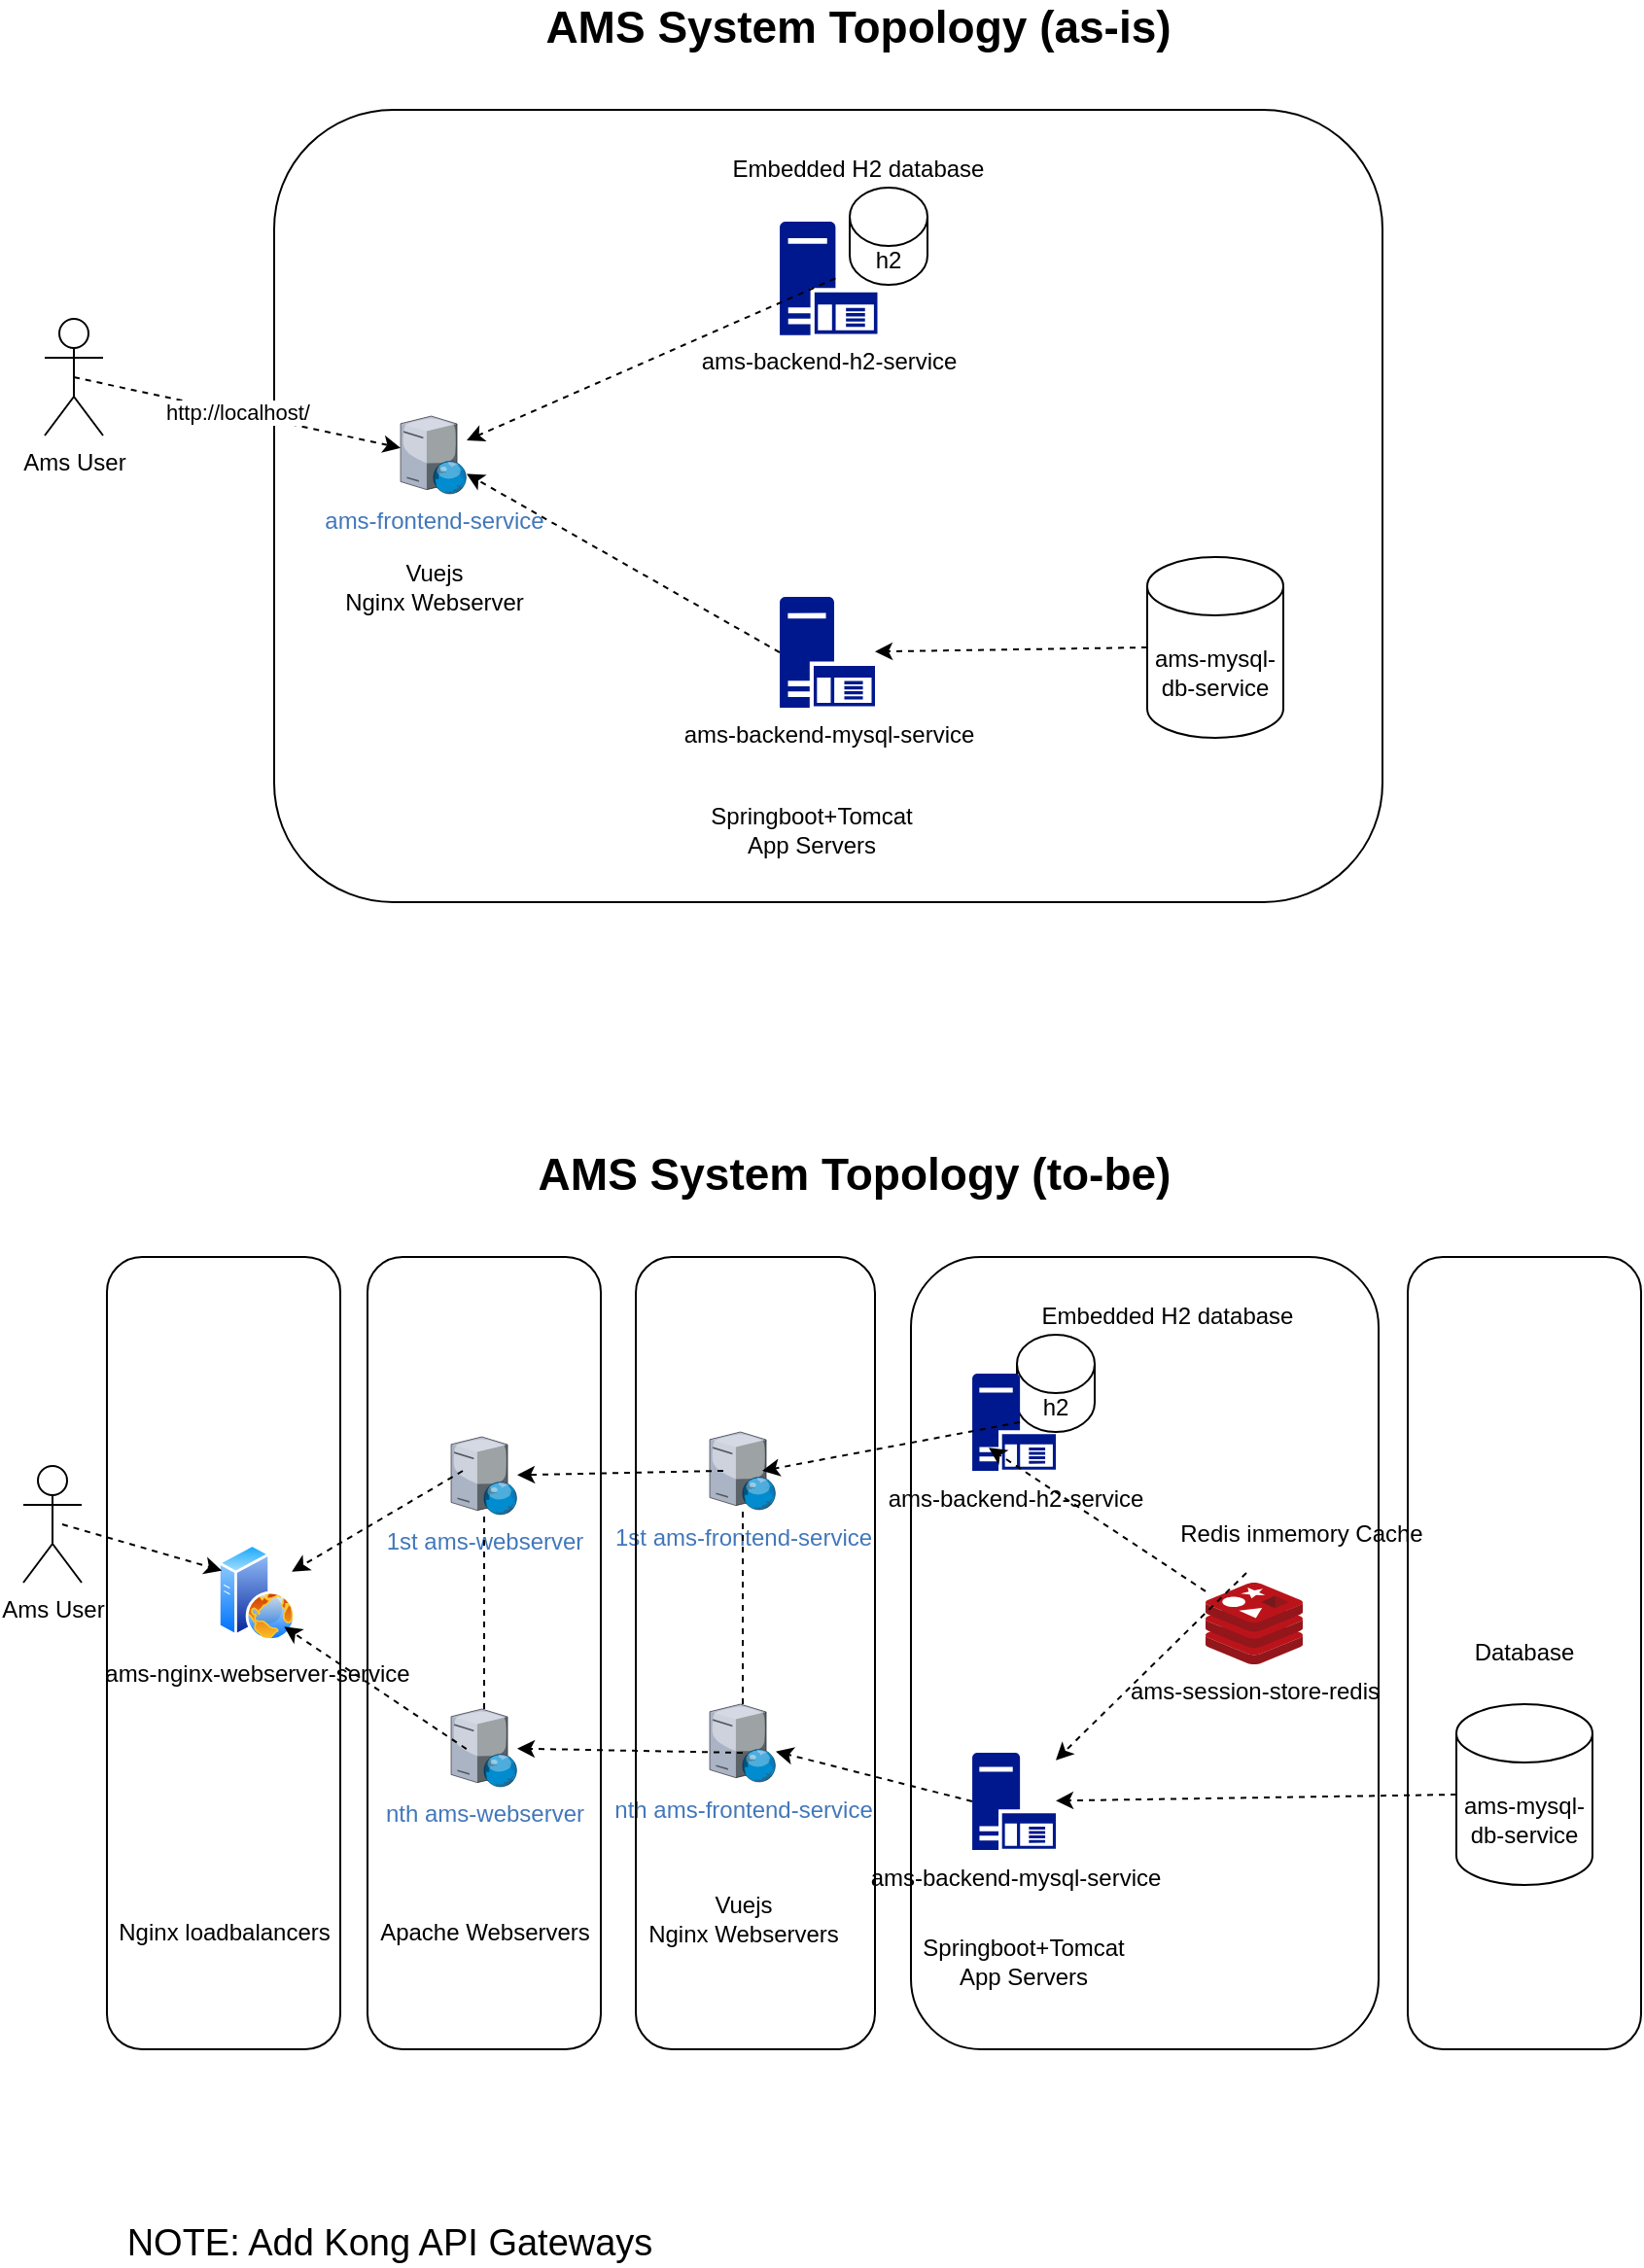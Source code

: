 <mxfile version="16.0.0" type="device"><diagram id="DQh0LPGnIPUY9xnXn4hY" name="Page-1"><mxGraphModel dx="1146" dy="685" grid="1" gridSize="10" guides="1" tooltips="1" connect="1" arrows="1" fold="1" page="1" pageScale="1" pageWidth="850" pageHeight="1100" math="0" shadow="0"><root><mxCell id="0"/><mxCell id="1" parent="0"/><mxCell id="UDSC1BGY336NgjErXrn1-33" value="Database" style="rounded=1;whiteSpace=wrap;html=1;labelBackgroundColor=none;fontColor=#000000;fillColor=none;" parent="1" vertex="1"><mxGeometry x="723" y="682.5" width="120" height="407.5" as="geometry"/></mxCell><mxCell id="_ptRA-MF1Wjqiou2ntBb-53" value="" style="rounded=1;whiteSpace=wrap;html=1;labelBackgroundColor=none;fontColor=#000000;fillColor=none;" parent="1" vertex="1"><mxGeometry x="140" y="92.5" width="570" height="407.5" as="geometry"/></mxCell><mxCell id="_ptRA-MF1Wjqiou2ntBb-16" value="h2" style="shape=cylinder3;whiteSpace=wrap;html=1;boundedLbl=1;backgroundOutline=1;size=15;labelBackgroundColor=none;fontColor=#000000;" parent="1" vertex="1"><mxGeometry x="436" y="132.5" width="40" height="50" as="geometry"/></mxCell><mxCell id="_ptRA-MF1Wjqiou2ntBb-18" value="ams-mysql-db-service" style="shape=cylinder3;whiteSpace=wrap;html=1;boundedLbl=1;backgroundOutline=1;size=15;labelBackgroundColor=none;fontColor=#000000;" parent="1" vertex="1"><mxGeometry x="589" y="322.5" width="70" height="93" as="geometry"/></mxCell><mxCell id="_ptRA-MF1Wjqiou2ntBb-22" value="&lt;span&gt;ams-backend-h2-service&lt;/span&gt;" style="sketch=0;aspect=fixed;pointerEvents=1;shadow=0;dashed=0;html=1;strokeColor=none;labelPosition=center;verticalLabelPosition=bottom;verticalAlign=top;align=center;fillColor=#00188D;shape=mxgraph.mscae.enterprise.application_server;labelBackgroundColor=none;fontColor=#000000;" parent="1" vertex="1"><mxGeometry x="400" y="150" width="50.25" height="58.43" as="geometry"/></mxCell><mxCell id="_ptRA-MF1Wjqiou2ntBb-25" value="&lt;span&gt;ams-backend-mysql-service&lt;/span&gt;" style="sketch=0;aspect=fixed;pointerEvents=1;shadow=0;dashed=0;html=1;strokeColor=none;labelPosition=center;verticalLabelPosition=bottom;verticalAlign=top;align=center;fillColor=#00188D;shape=mxgraph.mscae.enterprise.application_server;labelBackgroundColor=none;fontColor=#000000;" parent="1" vertex="1"><mxGeometry x="400" y="343.02" width="49" height="56.98" as="geometry"/></mxCell><mxCell id="_ptRA-MF1Wjqiou2ntBb-28" value="&lt;span style=&quot;color: rgb(66 , 119 , 187) ; background-color: rgb(255 , 255 , 255)&quot;&gt;ams-frontend-service&lt;/span&gt;" style="verticalLabelPosition=bottom;sketch=0;aspect=fixed;html=1;verticalAlign=top;strokeColor=none;align=center;outlineConnect=0;shape=mxgraph.citrix.web_server;labelBackgroundColor=none;fontColor=#000000;" parent="1" vertex="1"><mxGeometry x="205" y="250" width="34" height="40" as="geometry"/></mxCell><mxCell id="_ptRA-MF1Wjqiou2ntBb-31" value="" style="endArrow=classic;html=1;rounded=0;dashed=1;fontColor=#000000;exitX=0;exitY=0.5;exitDx=0;exitDy=0;exitPerimeter=0;" parent="1" source="_ptRA-MF1Wjqiou2ntBb-18" target="_ptRA-MF1Wjqiou2ntBb-25" edge="1"><mxGeometry width="50" height="50" relative="1" as="geometry"><mxPoint x="550" y="371.5" as="sourcePoint"/><mxPoint x="597" y="275" as="targetPoint"/></mxGeometry></mxCell><mxCell id="_ptRA-MF1Wjqiou2ntBb-32" value="" style="endArrow=classic;html=1;rounded=0;dashed=1;fontColor=#000000;exitX=0;exitY=0.5;exitDx=0;exitDy=0;exitPerimeter=0;" parent="1" source="_ptRA-MF1Wjqiou2ntBb-25" target="_ptRA-MF1Wjqiou2ntBb-28" edge="1"><mxGeometry width="50" height="50" relative="1" as="geometry"><mxPoint x="337" y="370" as="sourcePoint"/><mxPoint x="239" y="346.822" as="targetPoint"/></mxGeometry></mxCell><mxCell id="_ptRA-MF1Wjqiou2ntBb-33" value="" style="endArrow=classic;html=1;rounded=0;dashed=1;fontColor=#000000;exitX=0.57;exitY=0.5;exitDx=0;exitDy=0;exitPerimeter=0;" parent="1" source="_ptRA-MF1Wjqiou2ntBb-22" target="_ptRA-MF1Wjqiou2ntBb-28" edge="1"><mxGeometry width="50" height="50" relative="1" as="geometry"><mxPoint x="372" y="180" as="sourcePoint"/><mxPoint x="232" y="202.5" as="targetPoint"/></mxGeometry></mxCell><mxCell id="_ptRA-MF1Wjqiou2ntBb-38" value="Ams User" style="shape=umlActor;verticalLabelPosition=bottom;verticalAlign=top;html=1;outlineConnect=0;labelBackgroundColor=none;fontColor=#000000;" parent="1" vertex="1"><mxGeometry x="22" y="200" width="30" height="60" as="geometry"/></mxCell><mxCell id="_ptRA-MF1Wjqiou2ntBb-39" value="http://localhost/" style="endArrow=classic;html=1;rounded=0;dashed=1;fontColor=#000000;exitX=0.5;exitY=0.5;exitDx=0;exitDy=0;exitPerimeter=0;" parent="1" source="_ptRA-MF1Wjqiou2ntBb-38" target="_ptRA-MF1Wjqiou2ntBb-28" edge="1"><mxGeometry width="50" height="50" relative="1" as="geometry"><mxPoint x="33" y="230" as="sourcePoint"/><mxPoint x="114.97" y="254.182" as="targetPoint"/></mxGeometry></mxCell><mxCell id="_ptRA-MF1Wjqiou2ntBb-46" value="Springboot+Tomcat &lt;br&gt;App Servers" style="text;html=1;align=center;verticalAlign=middle;resizable=0;points=[];autosize=1;strokeColor=none;fillColor=none;fontColor=#000000;" parent="1" vertex="1"><mxGeometry x="356" y="448" width="120" height="30" as="geometry"/></mxCell><mxCell id="_ptRA-MF1Wjqiou2ntBb-49" value="Vuejs &lt;br&gt;Nginx Webserver" style="text;html=1;align=center;verticalAlign=middle;resizable=0;points=[];autosize=1;strokeColor=none;fillColor=none;fontColor=#000000;" parent="1" vertex="1"><mxGeometry x="167" y="322.5" width="110" height="30" as="geometry"/></mxCell><mxCell id="_ptRA-MF1Wjqiou2ntBb-56" value="&lt;font style=&quot;font-size: 23px&quot;&gt;&lt;b&gt;AMS System Topology (as-is)&lt;/b&gt;&lt;/font&gt;" style="text;html=1;align=center;verticalAlign=middle;resizable=0;points=[];autosize=1;strokeColor=none;fillColor=none;fontColor=#000000;strokeWidth=0;" parent="1" vertex="1"><mxGeometry x="270" y="40" width="340" height="20" as="geometry"/></mxCell><mxCell id="QzezMEQJTCnUIoxT2NiC-1" value="Embedded H2 database" style="text;html=1;align=center;verticalAlign=middle;resizable=0;points=[];autosize=1;strokeColor=none;fillColor=none;" parent="1" vertex="1"><mxGeometry x="370" y="112.5" width="140" height="20" as="geometry"/></mxCell><mxCell id="UDSC1BGY336NgjErXrn1-1" value="" style="rounded=1;whiteSpace=wrap;html=1;labelBackgroundColor=none;fontColor=#000000;fillColor=none;" parent="1" vertex="1"><mxGeometry x="467.5" y="682.5" width="240.5" height="407.5" as="geometry"/></mxCell><mxCell id="UDSC1BGY336NgjErXrn1-2" value="ams-nginx-webserver-service" style="aspect=fixed;perimeter=ellipsePerimeter;html=1;align=center;shadow=0;dashed=0;spacingTop=3;image;image=img/lib/active_directory/web_server.svg;" parent="1" vertex="1"><mxGeometry x="111" y="830" width="40" height="50" as="geometry"/></mxCell><mxCell id="UDSC1BGY336NgjErXrn1-3" value="&lt;span style=&quot;color: rgb(66 , 119 , 187) ; background-color: rgb(255 , 255 , 255)&quot;&gt;1st ams-webserver&lt;/span&gt;" style="verticalLabelPosition=bottom;sketch=0;aspect=fixed;html=1;verticalAlign=top;strokeColor=none;align=center;outlineConnect=0;shape=mxgraph.citrix.web_server;labelBackgroundColor=none;fontColor=#000000;" parent="1" vertex="1"><mxGeometry x="231" y="775" width="34" height="40" as="geometry"/></mxCell><mxCell id="UDSC1BGY336NgjErXrn1-4" value="&lt;span style=&quot;color: rgb(66 , 119 , 187) ; background-color: rgb(255 , 255 , 255)&quot;&gt;nth ams-webserver&lt;/span&gt;" style="verticalLabelPosition=bottom;sketch=0;aspect=fixed;html=1;verticalAlign=top;strokeColor=none;align=center;outlineConnect=0;shape=mxgraph.citrix.web_server;labelBackgroundColor=none;fontColor=#000000;" parent="1" vertex="1"><mxGeometry x="231" y="915" width="34" height="40" as="geometry"/></mxCell><mxCell id="UDSC1BGY336NgjErXrn1-5" value="ams-session-store-redis" style="sketch=0;aspect=fixed;html=1;points=[];align=center;image;fontSize=12;image=img/lib/mscae/Cache_Redis_Product.svg;labelBackgroundColor=none;fontColor=#000000;" parent="1" vertex="1"><mxGeometry x="619" y="850" width="50" height="42" as="geometry"/></mxCell><mxCell id="UDSC1BGY336NgjErXrn1-6" value="h2" style="shape=cylinder3;whiteSpace=wrap;html=1;boundedLbl=1;backgroundOutline=1;size=15;labelBackgroundColor=none;fontColor=#000000;" parent="1" vertex="1"><mxGeometry x="522" y="722.5" width="40" height="50" as="geometry"/></mxCell><mxCell id="UDSC1BGY336NgjErXrn1-7" value="ams-mysql-db-service" style="shape=cylinder3;whiteSpace=wrap;html=1;boundedLbl=1;backgroundOutline=1;size=15;labelBackgroundColor=none;fontColor=#000000;" parent="1" vertex="1"><mxGeometry x="748" y="912.5" width="70" height="93" as="geometry"/></mxCell><mxCell id="UDSC1BGY336NgjErXrn1-8" value="" style="endArrow=none;dashed=1;html=1;rounded=0;fontColor=#000000;" parent="1" source="UDSC1BGY336NgjErXrn1-4" target="UDSC1BGY336NgjErXrn1-3" edge="1"><mxGeometry width="50" height="50" relative="1" as="geometry"><mxPoint x="191" y="865" as="sourcePoint"/><mxPoint x="241" y="815" as="targetPoint"/></mxGeometry></mxCell><mxCell id="UDSC1BGY336NgjErXrn1-9" value="&lt;span&gt;ams-backend-h2-service&lt;/span&gt;" style="sketch=0;aspect=fixed;pointerEvents=1;shadow=0;dashed=0;html=1;strokeColor=none;labelPosition=center;verticalLabelPosition=bottom;verticalAlign=top;align=center;fillColor=#00188D;shape=mxgraph.mscae.enterprise.application_server;labelBackgroundColor=none;fontColor=#000000;" parent="1" vertex="1"><mxGeometry x="499" y="742.5" width="43" height="50" as="geometry"/></mxCell><mxCell id="UDSC1BGY336NgjErXrn1-10" value="&lt;span&gt;ams-backend-mysql-service&lt;/span&gt;" style="sketch=0;aspect=fixed;pointerEvents=1;shadow=0;dashed=0;html=1;strokeColor=none;labelPosition=center;verticalLabelPosition=bottom;verticalAlign=top;align=center;fillColor=#00188D;shape=mxgraph.mscae.enterprise.application_server;labelBackgroundColor=none;fontColor=#000000;" parent="1" vertex="1"><mxGeometry x="499" y="937.5" width="43" height="50" as="geometry"/></mxCell><mxCell id="UDSC1BGY336NgjErXrn1-11" value="&lt;span style=&quot;color: rgb(66 , 119 , 187) ; background-color: rgb(255 , 255 , 255)&quot;&gt;1st ams-frontend-service&lt;/span&gt;" style="verticalLabelPosition=bottom;sketch=0;aspect=fixed;html=1;verticalAlign=top;strokeColor=none;align=center;outlineConnect=0;shape=mxgraph.citrix.web_server;labelBackgroundColor=none;fontColor=#000000;" parent="1" vertex="1"><mxGeometry x="364" y="772.5" width="34" height="40" as="geometry"/></mxCell><mxCell id="UDSC1BGY336NgjErXrn1-12" value="&lt;span style=&quot;color: rgb(66 , 119 , 187) ; background-color: rgb(255 , 255 , 255)&quot;&gt;nth ams-frontend-service&lt;/span&gt;" style="verticalLabelPosition=bottom;sketch=0;aspect=fixed;html=1;verticalAlign=top;strokeColor=none;align=center;outlineConnect=0;shape=mxgraph.citrix.web_server;labelBackgroundColor=none;fontColor=#000000;" parent="1" vertex="1"><mxGeometry x="364" y="912.5" width="34" height="40" as="geometry"/></mxCell><mxCell id="UDSC1BGY336NgjErXrn1-13" value="" style="endArrow=none;dashed=1;html=1;rounded=0;fontColor=#000000;" parent="1" source="UDSC1BGY336NgjErXrn1-12" target="UDSC1BGY336NgjErXrn1-11" edge="1"><mxGeometry width="50" height="50" relative="1" as="geometry"><mxPoint x="331" y="865" as="sourcePoint"/><mxPoint x="381" y="815" as="targetPoint"/></mxGeometry></mxCell><mxCell id="UDSC1BGY336NgjErXrn1-14" value="" style="endArrow=classic;html=1;rounded=0;dashed=1;fontColor=#000000;exitX=0;exitY=0.5;exitDx=0;exitDy=0;exitPerimeter=0;" parent="1" source="UDSC1BGY336NgjErXrn1-7" target="UDSC1BGY336NgjErXrn1-10" edge="1"><mxGeometry width="50" height="50" relative="1" as="geometry"><mxPoint x="709" y="961.5" as="sourcePoint"/><mxPoint x="756" y="865" as="targetPoint"/></mxGeometry></mxCell><mxCell id="UDSC1BGY336NgjErXrn1-15" value="" style="endArrow=classic;html=1;rounded=0;dashed=1;fontColor=#000000;exitX=0;exitY=0.5;exitDx=0;exitDy=0;exitPerimeter=0;" parent="1" source="UDSC1BGY336NgjErXrn1-10" target="UDSC1BGY336NgjErXrn1-12" edge="1"><mxGeometry width="50" height="50" relative="1" as="geometry"><mxPoint x="496" y="960" as="sourcePoint"/><mxPoint x="476" y="930" as="targetPoint"/></mxGeometry></mxCell><mxCell id="UDSC1BGY336NgjErXrn1-16" value="" style="endArrow=classic;html=1;rounded=0;dashed=1;fontColor=#000000;exitX=0.57;exitY=0.5;exitDx=0;exitDy=0;exitPerimeter=0;" parent="1" source="UDSC1BGY336NgjErXrn1-9" edge="1"><mxGeometry width="50" height="50" relative="1" as="geometry"><mxPoint x="531" y="770" as="sourcePoint"/><mxPoint x="391" y="792.5" as="targetPoint"/></mxGeometry></mxCell><mxCell id="UDSC1BGY336NgjErXrn1-17" value="" style="endArrow=classic;html=1;rounded=0;dashed=1;fontColor=#000000;exitX=0;exitY=0.5;exitDx=0;exitDy=0;exitPerimeter=0;" parent="1" target="UDSC1BGY336NgjErXrn1-3" edge="1"><mxGeometry width="50" height="50" relative="1" as="geometry"><mxPoint x="371" y="792.5" as="sourcePoint"/><mxPoint x="241" y="760" as="targetPoint"/></mxGeometry></mxCell><mxCell id="UDSC1BGY336NgjErXrn1-18" value="" style="endArrow=classic;html=1;rounded=0;dashed=1;fontColor=#000000;exitX=0;exitY=0.5;exitDx=0;exitDy=0;exitPerimeter=0;" parent="1" target="UDSC1BGY336NgjErXrn1-4" edge="1"><mxGeometry width="50" height="50" relative="1" as="geometry"><mxPoint x="381" y="937.5" as="sourcePoint"/><mxPoint x="251" y="905" as="targetPoint"/></mxGeometry></mxCell><mxCell id="UDSC1BGY336NgjErXrn1-19" value="" style="endArrow=classic;html=1;rounded=0;dashed=1;fontColor=#000000;exitX=0;exitY=0.5;exitDx=0;exitDy=0;exitPerimeter=0;" parent="1" target="UDSC1BGY336NgjErXrn1-2" edge="1"><mxGeometry width="50" height="50" relative="1" as="geometry"><mxPoint x="237" y="792.5" as="sourcePoint"/><mxPoint x="131" y="794.654" as="targetPoint"/></mxGeometry></mxCell><mxCell id="UDSC1BGY336NgjErXrn1-20" value="" style="endArrow=classic;html=1;rounded=0;dashed=1;fontColor=#000000;exitX=0;exitY=0.5;exitDx=0;exitDy=0;exitPerimeter=0;entryX=1;entryY=1;entryDx=0;entryDy=0;" parent="1" target="UDSC1BGY336NgjErXrn1-2" edge="1"><mxGeometry width="50" height="50" relative="1" as="geometry"><mxPoint x="238.89" y="935.55" as="sourcePoint"/><mxPoint x="151.005" y="987.454" as="targetPoint"/></mxGeometry></mxCell><mxCell id="UDSC1BGY336NgjErXrn1-21" value="Ams User" style="shape=umlActor;verticalLabelPosition=bottom;verticalAlign=top;html=1;outlineConnect=0;labelBackgroundColor=none;fontColor=#000000;" parent="1" vertex="1"><mxGeometry x="11" y="790" width="30" height="60" as="geometry"/></mxCell><mxCell id="UDSC1BGY336NgjErXrn1-22" value="" style="endArrow=classic;html=1;rounded=0;dashed=1;fontColor=#000000;entryX=0;entryY=0.25;entryDx=0;entryDy=0;" parent="1" target="UDSC1BGY336NgjErXrn1-2" edge="1"><mxGeometry width="50" height="50" relative="1" as="geometry"><mxPoint x="31" y="820" as="sourcePoint"/><mxPoint x="81" y="770" as="targetPoint"/></mxGeometry></mxCell><mxCell id="UDSC1BGY336NgjErXrn1-23" value="" style="endArrow=classic;html=1;rounded=0;dashed=1;fontColor=#000000;exitX=0.42;exitY=-0.119;exitDx=0;exitDy=0;exitPerimeter=0;" parent="1" source="UDSC1BGY336NgjErXrn1-5" target="UDSC1BGY336NgjErXrn1-10" edge="1"><mxGeometry width="50" height="50" relative="1" as="geometry"><mxPoint x="332" y="987.5" as="sourcePoint"/><mxPoint x="382" y="937.5" as="targetPoint"/></mxGeometry></mxCell><mxCell id="UDSC1BGY336NgjErXrn1-24" value="" style="endArrow=classic;html=1;rounded=0;dashed=1;fontColor=#000000;entryX=0.198;entryY=0.762;entryDx=0;entryDy=0;entryPerimeter=0;" parent="1" source="UDSC1BGY336NgjErXrn1-5" target="UDSC1BGY336NgjErXrn1-9" edge="1"><mxGeometry width="50" height="50" relative="1" as="geometry"><mxPoint x="383" y="1055.002" as="sourcePoint"/><mxPoint x="392" y="947.5" as="targetPoint"/></mxGeometry></mxCell><mxCell id="UDSC1BGY336NgjErXrn1-25" value="Apache Webservers" style="text;html=1;align=center;verticalAlign=middle;resizable=0;points=[];autosize=1;strokeColor=none;fillColor=none;fontColor=#000000;" parent="1" vertex="1"><mxGeometry x="188" y="1020" width="120" height="20" as="geometry"/></mxCell><mxCell id="UDSC1BGY336NgjErXrn1-26" value="Nginx loadbalancers" style="text;html=1;align=center;verticalAlign=middle;resizable=0;points=[];autosize=1;strokeColor=none;fillColor=none;fontColor=#000000;" parent="1" vertex="1"><mxGeometry x="54" y="1020" width="120" height="20" as="geometry"/></mxCell><mxCell id="UDSC1BGY336NgjErXrn1-27" value="Springboot+Tomcat &lt;br&gt;App Servers" style="text;html=1;align=center;verticalAlign=middle;resizable=0;points=[];autosize=1;strokeColor=none;fillColor=none;fontColor=#000000;" parent="1" vertex="1"><mxGeometry x="464.5" y="1030" width="120" height="30" as="geometry"/></mxCell><mxCell id="UDSC1BGY336NgjErXrn1-28" value="Redis inmemory Cache" style="text;html=1;align=center;verticalAlign=middle;resizable=0;points=[];autosize=1;strokeColor=none;fillColor=none;fontColor=#000000;" parent="1" vertex="1"><mxGeometry x="598" y="815" width="140" height="20" as="geometry"/></mxCell><mxCell id="UDSC1BGY336NgjErXrn1-29" value="Vuejs &lt;br&gt;Nginx Webservers" style="text;html=1;align=center;verticalAlign=middle;resizable=0;points=[];autosize=1;strokeColor=none;fillColor=none;fontColor=#000000;" parent="1" vertex="1"><mxGeometry x="326" y="1008" width="110" height="30" as="geometry"/></mxCell><mxCell id="UDSC1BGY336NgjErXrn1-30" value="" style="rounded=1;whiteSpace=wrap;html=1;labelBackgroundColor=none;fontColor=#000000;fillColor=none;" parent="1" vertex="1"><mxGeometry x="54" y="682.5" width="120" height="407.5" as="geometry"/></mxCell><mxCell id="UDSC1BGY336NgjErXrn1-31" value="" style="rounded=1;whiteSpace=wrap;html=1;labelBackgroundColor=none;fontColor=#000000;fillColor=none;" parent="1" vertex="1"><mxGeometry x="188" y="682.5" width="120" height="407.5" as="geometry"/></mxCell><mxCell id="UDSC1BGY336NgjErXrn1-32" value="" style="rounded=1;whiteSpace=wrap;html=1;labelBackgroundColor=none;fontColor=#000000;fillColor=none;" parent="1" vertex="1"><mxGeometry x="326" y="682.5" width="123" height="407.5" as="geometry"/></mxCell><mxCell id="UDSC1BGY336NgjErXrn1-34" value="&lt;font style=&quot;font-size: 23px&quot;&gt;&lt;b&gt;AMS System Topology (to-be)&lt;/b&gt;&lt;/font&gt;" style="text;html=1;align=center;verticalAlign=middle;resizable=0;points=[];autosize=1;strokeColor=none;fillColor=none;fontColor=#000000;strokeWidth=0;" parent="1" vertex="1"><mxGeometry x="268" y="630" width="340" height="20" as="geometry"/></mxCell><mxCell id="UDSC1BGY336NgjErXrn1-35" value="Embedded H2 database" style="text;html=1;align=center;verticalAlign=middle;resizable=0;points=[];autosize=1;strokeColor=none;fillColor=none;" parent="1" vertex="1"><mxGeometry x="529" y="702.5" width="140" height="20" as="geometry"/></mxCell><mxCell id="UDSC1BGY336NgjErXrn1-41" value="&lt;font style=&quot;font-size: 19px&quot;&gt;NOTE: Add Kong API Gateways&lt;/font&gt;" style="text;html=1;align=center;verticalAlign=middle;resizable=0;points=[];autosize=1;strokeColor=none;fillColor=none;" parent="1" vertex="1"><mxGeometry x="54" y="1180" width="290" height="20" as="geometry"/></mxCell></root></mxGraphModel></diagram></mxfile>